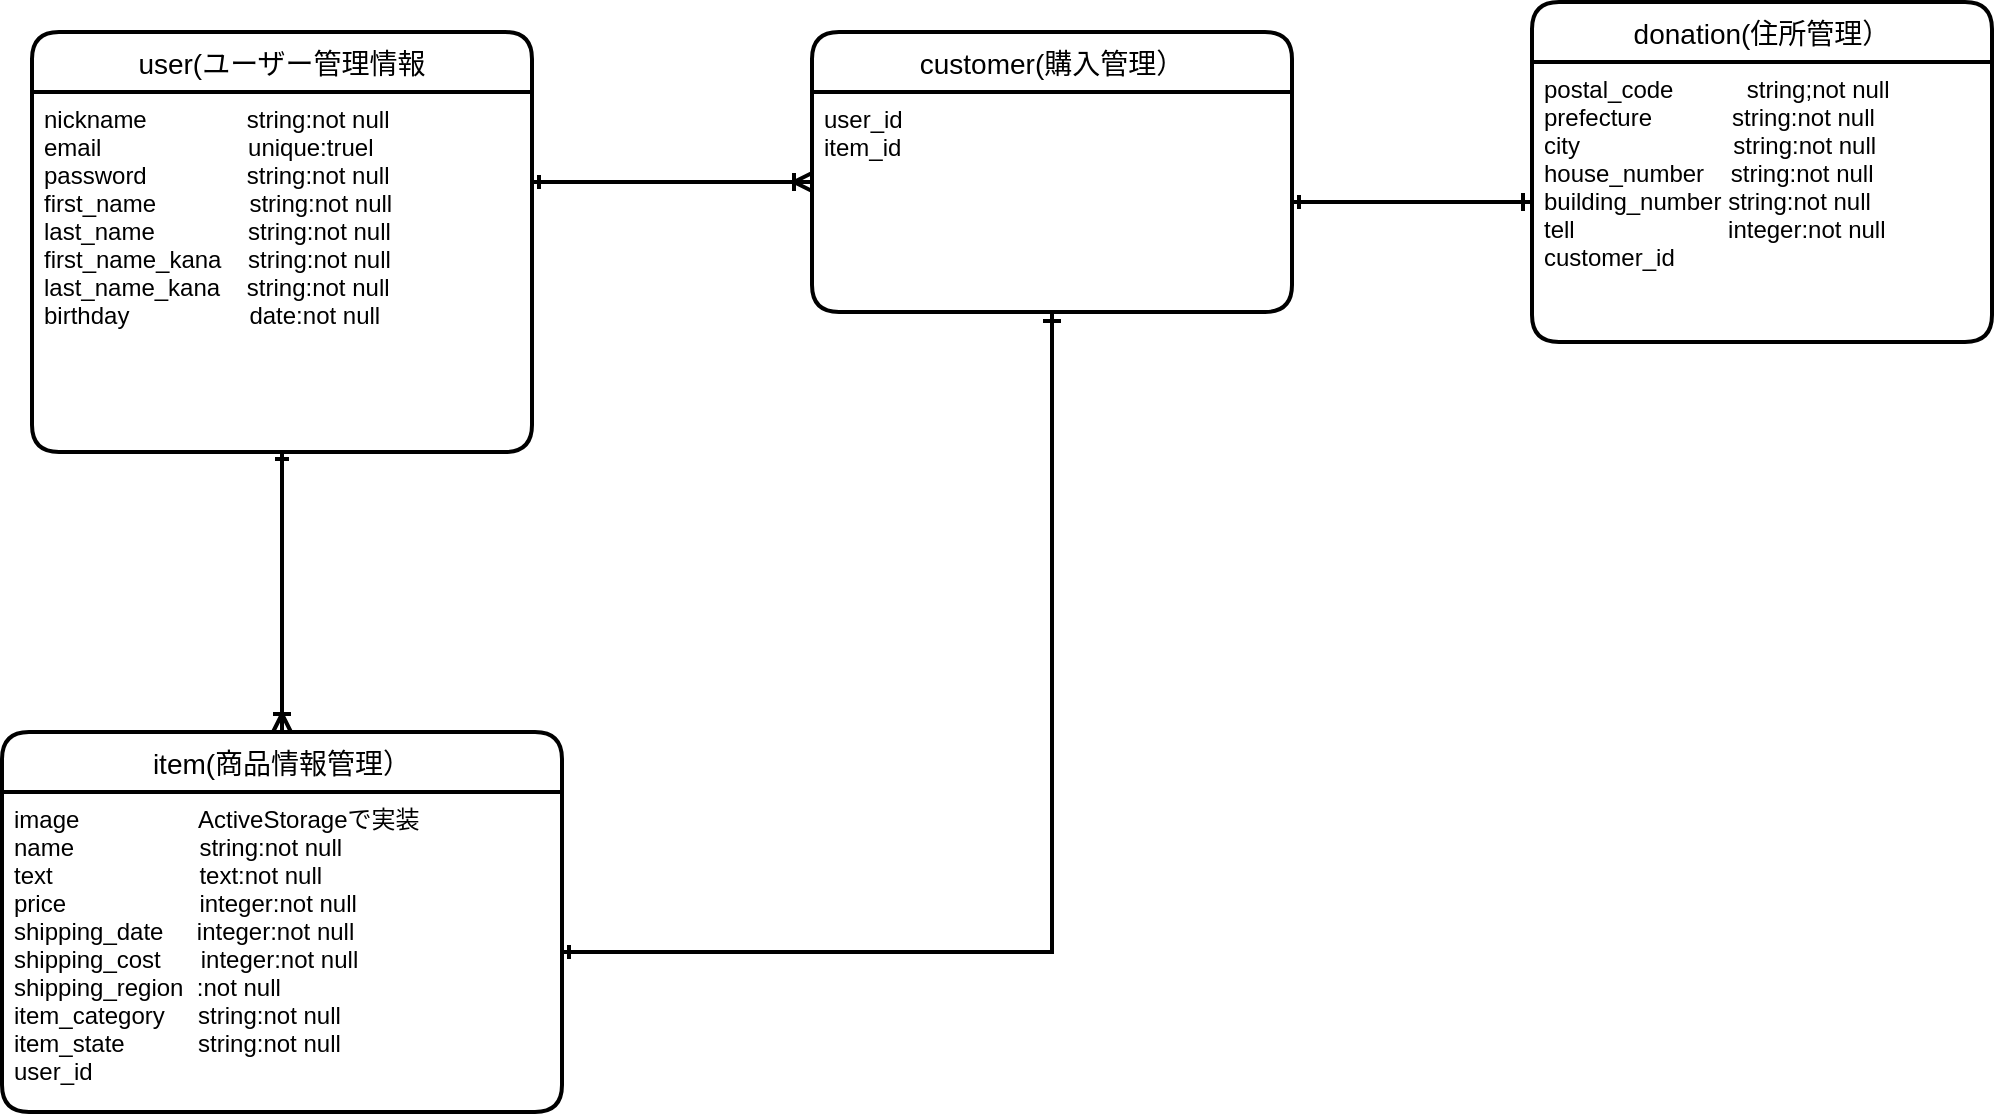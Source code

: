 <mxfile version="13.10.0" type="embed">
    <diagram id="GcNY1iAnVAGguJAcu2VM" name="ページ1">
        <mxGraphModel dx="1930" dy="618" grid="1" gridSize="10" guides="1" tooltips="1" connect="1" arrows="1" fold="1" page="1" pageScale="1" pageWidth="850" pageHeight="1100" math="0" shadow="0">
            <root>
                <mxCell id="0"/>
                <mxCell id="1" parent="0"/>
                <mxCell id="398" value="user(ユーザー管理情報" style="swimlane;childLayout=stackLayout;horizontal=1;startSize=30;horizontalStack=0;rounded=1;fontSize=14;fontStyle=0;strokeWidth=2;resizeParent=0;resizeLast=1;shadow=0;dashed=0;align=center;" vertex="1" parent="1">
                    <mxGeometry x="-750" y="60" width="250" height="210" as="geometry"/>
                </mxCell>
                <mxCell id="399" value="nickname               string:not null&#10;email                      unique:truel         &#10;password               string:not null&#10;first_name              string:not null&#10;last_name              string:not null&#10;first_name_kana    string:not null&#10;last_name_kana    string:not null&#10;birthday                  date:not null" style="align=left;strokeColor=none;fillColor=none;spacingLeft=4;fontSize=12;verticalAlign=top;resizable=0;rotatable=0;part=1;" vertex="1" parent="398">
                    <mxGeometry y="30" width="250" height="180" as="geometry"/>
                </mxCell>
                <mxCell id="403" value="customer(購入管理）" style="swimlane;childLayout=stackLayout;horizontal=1;startSize=30;horizontalStack=0;rounded=1;fontSize=14;fontStyle=0;strokeWidth=2;resizeParent=0;resizeLast=1;shadow=0;dashed=0;align=center;" vertex="1" parent="1">
                    <mxGeometry x="-360" y="60" width="240" height="140" as="geometry"/>
                </mxCell>
                <mxCell id="404" value="user_id                  &#10;item_id" style="align=left;strokeColor=none;fillColor=none;spacingLeft=4;fontSize=12;verticalAlign=top;resizable=0;rotatable=0;part=1;" vertex="1" parent="403">
                    <mxGeometry y="30" width="240" height="110" as="geometry"/>
                </mxCell>
                <mxCell id="407" style="edgeStyle=orthogonalEdgeStyle;rounded=0;orthogonalLoop=1;jettySize=auto;html=1;exitX=1;exitY=0.25;exitDx=0;exitDy=0;startArrow=ERone;startFill=0;startSize=4;sourcePerimeterSpacing=0;endArrow=ERoneToMany;endFill=0;targetPerimeterSpacing=0;strokeWidth=2;" edge="1" parent="1" source="399">
                    <mxGeometry relative="1" as="geometry">
                        <mxPoint x="-360" y="135" as="targetPoint"/>
                    </mxGeometry>
                </mxCell>
                <mxCell id="408" value="donation(住所管理）" style="swimlane;childLayout=stackLayout;horizontal=1;startSize=30;horizontalStack=0;rounded=1;fontSize=14;fontStyle=0;strokeWidth=2;resizeParent=0;resizeLast=1;shadow=0;dashed=0;align=center;" vertex="1" parent="1">
                    <mxGeometry y="45" width="230" height="170" as="geometry"/>
                </mxCell>
                <mxCell id="409" value="postal_code           string;not null&#10;prefecture            string:not null&#10;city                       string:not null&#10;house_number    string:not null&#10;building_number string:not null&#10;tell                       integer:not null&#10;customer_id" style="align=left;strokeColor=none;fillColor=none;spacingLeft=4;fontSize=12;verticalAlign=top;resizable=0;rotatable=0;part=1;" vertex="1" parent="408">
                    <mxGeometry y="30" width="230" height="140" as="geometry"/>
                </mxCell>
                <mxCell id="414" value="item(商品情報管理）" style="swimlane;childLayout=stackLayout;horizontal=1;startSize=30;horizontalStack=0;rounded=1;fontSize=14;fontStyle=0;strokeWidth=2;resizeParent=0;resizeLast=1;shadow=0;dashed=0;align=center;" vertex="1" parent="1">
                    <mxGeometry x="-765" y="410" width="280" height="190" as="geometry"/>
                </mxCell>
                <mxCell id="415" value="image                  ActiveStorageで実装&#10;name　　　        string:not null&#10;text                      text:not null&#10;price                    integer:not null&#10;shipping_date     integer:not null&#10;shipping_cost      integer:not null&#10;shipping_region  :not null&#10;item_category     string:not null&#10;item_state           string:not null&#10;user_id&#10;" style="align=left;strokeColor=none;fillColor=none;spacingLeft=4;fontSize=12;verticalAlign=top;resizable=0;rotatable=0;part=1;" vertex="1" parent="414">
                    <mxGeometry y="30" width="280" height="160" as="geometry"/>
                </mxCell>
                <mxCell id="419" style="edgeStyle=orthogonalEdgeStyle;rounded=0;orthogonalLoop=1;jettySize=auto;html=1;exitX=0.5;exitY=1;exitDx=0;exitDy=0;entryX=0.5;entryY=0;entryDx=0;entryDy=0;startArrow=ERone;startFill=0;startSize=4;sourcePerimeterSpacing=0;endArrow=ERoneToMany;endFill=0;targetPerimeterSpacing=0;strokeWidth=2;" edge="1" parent="1" source="399" target="414">
                    <mxGeometry relative="1" as="geometry">
                        <Array as="points">
                            <mxPoint x="-625" y="400"/>
                        </Array>
                    </mxGeometry>
                </mxCell>
                <mxCell id="424" style="edgeStyle=orthogonalEdgeStyle;rounded=0;orthogonalLoop=1;jettySize=auto;html=1;entryX=0;entryY=0.5;entryDx=0;entryDy=0;startArrow=ERone;startFill=0;startSize=4;sourcePerimeterSpacing=0;endArrow=ERone;endFill=0;targetPerimeterSpacing=0;strokeWidth=2;" edge="1" parent="1" source="404" target="409">
                    <mxGeometry relative="1" as="geometry"/>
                </mxCell>
                <mxCell id="427" style="edgeStyle=orthogonalEdgeStyle;rounded=0;orthogonalLoop=1;jettySize=auto;html=1;entryX=0.5;entryY=1;entryDx=0;entryDy=0;startArrow=ERone;startFill=0;startSize=4;sourcePerimeterSpacing=0;endArrow=ERone;endFill=0;targetPerimeterSpacing=0;strokeWidth=2;" edge="1" parent="1" source="415" target="404">
                    <mxGeometry relative="1" as="geometry"/>
                </mxCell>
            </root>
        </mxGraphModel>
    </diagram>
</mxfile>